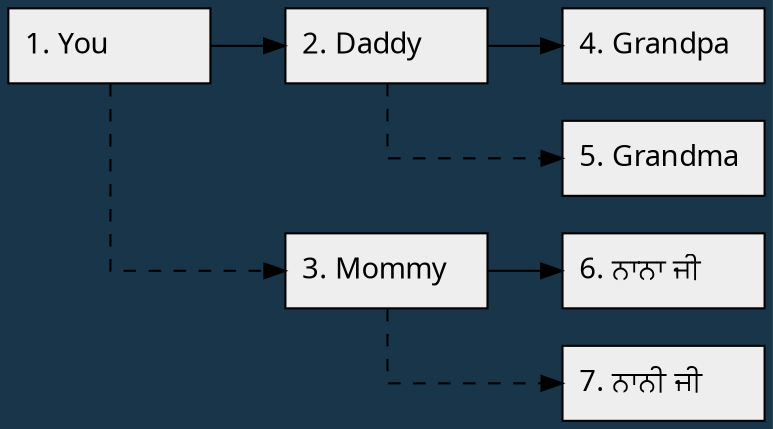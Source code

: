 // ahnentafel for my daughters
digraph {
  labeljust="l";
  bgcolor="#193549"; rankdir = LR; splines=ortho;
  node[shape=box;style=filled;fillcolor="#eeeeee";
      fontname="kulim park"; width="1.35"];

  // this chunk uses groups to attempt to organize by row
  node[group=r0] You Daddy Grandpa
  node[group=r1] Mommy Grandma
  node[group=r2] NanaJi
  node[group=r3] NaniJi

  // subgraphs to organize by columns (generations)
  // (delete the extra attributes to make the nodes appear)
  subgraph c0 { rank=same;
    You[label="1.\l" label="1. You\l" stylex=invis] }
  subgraph c1 { rank=same;
    Daddy[label="2.\l" label="2. Daddy\l" stylex=invis]
    Mommy[label="3.\l" label="3. Mommy\l" stylex=invis] }
  subgraph c2 { rank=same;
    Grandpa[label="4.\l" label="4. Grandpa\l" stylex=invis]
    Grandma[label="5.\l" label="5. Grandma\l" stylex=invis]
    NanaJi[label="6.\l"  label="6. ਨਾਨਾ ਜੀ\l"  stylex=invis]
    NaniJi[label="7.\l"  label="7. ਨਾਨੀ ਜੀ\l"  stylex=invis] }

  // edges: remove the the color to make them appear
  // fathers
  edge[style=solid; color=xtransparent; xconstraint=none]
  You->Daddy
  Daddy->Grandpa
  Mommy->NanaJi

  // mothers
  edge[style=dashed; color=xtransparent]
  You->Mommy
  Daddy->Grandma
  Mommy->NaniJi
}
